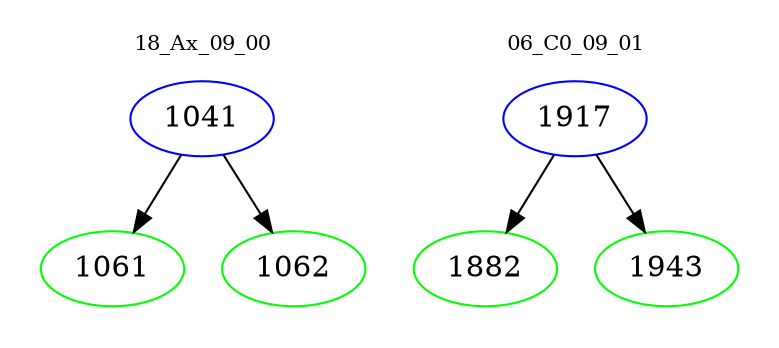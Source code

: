 digraph{
subgraph cluster_0 {
color = white
label = "18_Ax_09_00";
fontsize=10;
T0_1041 [label="1041", color="blue"]
T0_1041 -> T0_1061 [color="black"]
T0_1061 [label="1061", color="green"]
T0_1041 -> T0_1062 [color="black"]
T0_1062 [label="1062", color="green"]
}
subgraph cluster_1 {
color = white
label = "06_C0_09_01";
fontsize=10;
T1_1917 [label="1917", color="blue"]
T1_1917 -> T1_1882 [color="black"]
T1_1882 [label="1882", color="green"]
T1_1917 -> T1_1943 [color="black"]
T1_1943 [label="1943", color="green"]
}
}
